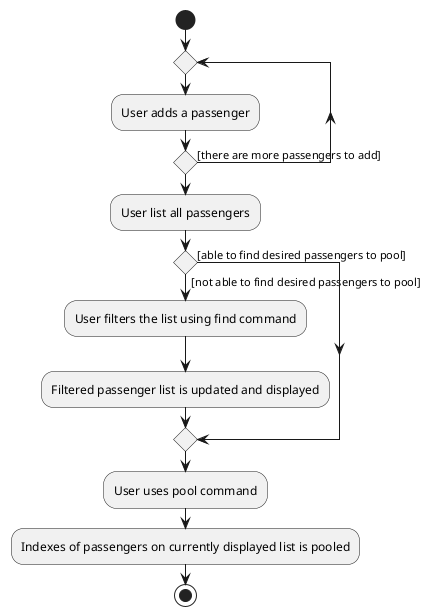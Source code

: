 @startuml
skinparam conditionStyle diamond
start
repeat
  :User adds a passenger;
repeatwhile ([there are more passengers to add])
:User list all passengers;
if () then ([not able to find desired passengers to pool])
    :User filters the list using find command;
    :Filtered passenger list is updated and displayed;
else ([able to find desired passengers to pool])
endif
:User uses pool command;
:Indexes of passengers on currently displayed list is pooled;
stop
@enduml
